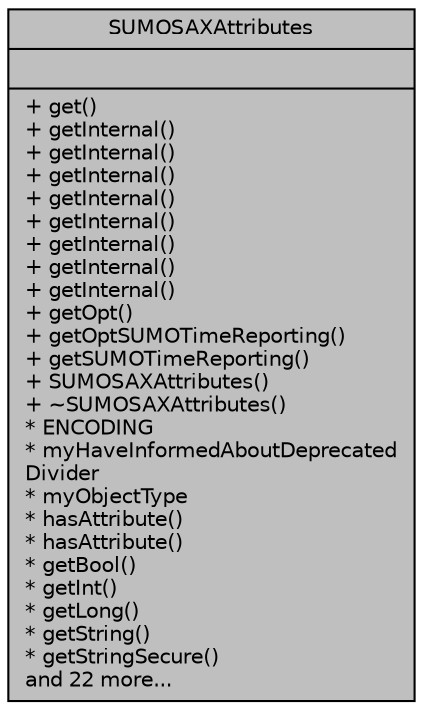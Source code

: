 digraph "SUMOSAXAttributes"
{
  edge [fontname="Helvetica",fontsize="10",labelfontname="Helvetica",labelfontsize="10"];
  node [fontname="Helvetica",fontsize="10",shape=record];
  Node4 [label="{SUMOSAXAttributes\n||+ get()\l+ getInternal()\l+ getInternal()\l+ getInternal()\l+ getInternal()\l+ getInternal()\l+ getInternal()\l+ getInternal()\l+ getInternal()\l+ getOpt()\l+ getOptSUMOTimeReporting()\l+ getSUMOTimeReporting()\l+ SUMOSAXAttributes()\l+ ~SUMOSAXAttributes()\l* ENCODING\l* myHaveInformedAboutDeprecated\lDivider\l* myObjectType\l* hasAttribute()\l* hasAttribute()\l* getBool()\l* getInt()\l* getLong()\l* getString()\l* getStringSecure()\land 22 more...\l}",height=0.2,width=0.4,color="black", fillcolor="grey75", style="filled", fontcolor="black"];
}
